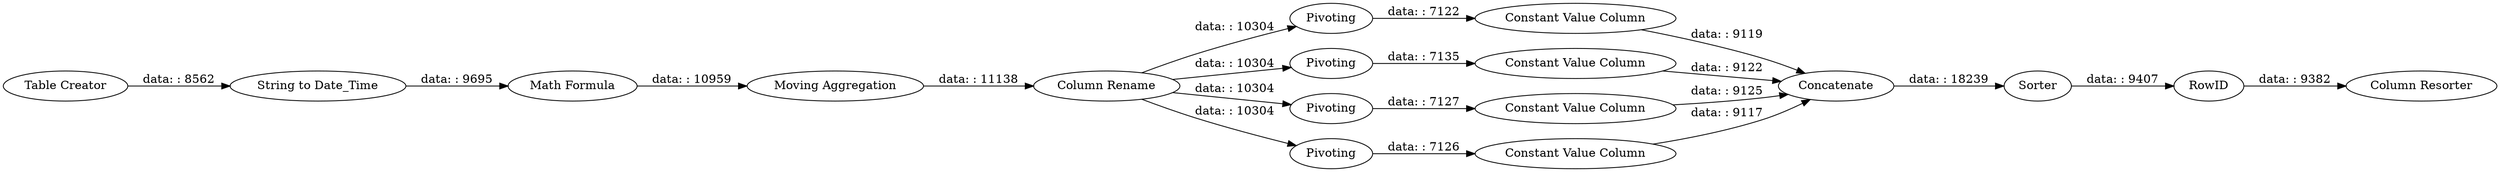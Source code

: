 digraph {
	"-695626920912355933_7" [label=Pivoting]
	"-695626920912355933_1" [label="Table Creator"]
	"-695626920912355933_11" [label=RowID]
	"-695626920912355933_4" [label="Moving Aggregation"]
	"-695626920912355933_8" [label=Pivoting]
	"-695626920912355933_9" [label=Pivoting]
	"-695626920912355933_5" [label="Column Rename"]
	"-695626920912355933_13" [label="Constant Value Column"]
	"-695626920912355933_15" [label="Constant Value Column"]
	"-695626920912355933_16" [label="Constant Value Column"]
	"-695626920912355933_12" [label=Sorter]
	"-695626920912355933_2" [label="String to Date_Time"]
	"-695626920912355933_10" [label=Concatenate]
	"-695626920912355933_3" [label="Math Formula"]
	"-695626920912355933_17" [label="Column Resorter"]
	"-695626920912355933_14" [label="Constant Value Column"]
	"-695626920912355933_6" [label=Pivoting]
	"-695626920912355933_16" -> "-695626920912355933_10" [label="data: : 9125"]
	"-695626920912355933_5" -> "-695626920912355933_8" [label="data: : 10304"]
	"-695626920912355933_5" -> "-695626920912355933_7" [label="data: : 10304"]
	"-695626920912355933_2" -> "-695626920912355933_3" [label="data: : 9695"]
	"-695626920912355933_12" -> "-695626920912355933_11" [label="data: : 9407"]
	"-695626920912355933_15" -> "-695626920912355933_10" [label="data: : 9122"]
	"-695626920912355933_7" -> "-695626920912355933_14" [label="data: : 7122"]
	"-695626920912355933_9" -> "-695626920912355933_16" [label="data: : 7127"]
	"-695626920912355933_8" -> "-695626920912355933_15" [label="data: : 7135"]
	"-695626920912355933_5" -> "-695626920912355933_9" [label="data: : 10304"]
	"-695626920912355933_4" -> "-695626920912355933_5" [label="data: : 11138"]
	"-695626920912355933_1" -> "-695626920912355933_2" [label="data: : 8562"]
	"-695626920912355933_5" -> "-695626920912355933_6" [label="data: : 10304"]
	"-695626920912355933_11" -> "-695626920912355933_17" [label="data: : 9382"]
	"-695626920912355933_6" -> "-695626920912355933_13" [label="data: : 7126"]
	"-695626920912355933_14" -> "-695626920912355933_10" [label="data: : 9119"]
	"-695626920912355933_10" -> "-695626920912355933_12" [label="data: : 18239"]
	"-695626920912355933_13" -> "-695626920912355933_10" [label="data: : 9117"]
	"-695626920912355933_3" -> "-695626920912355933_4" [label="data: : 10959"]
	rankdir=LR
}
